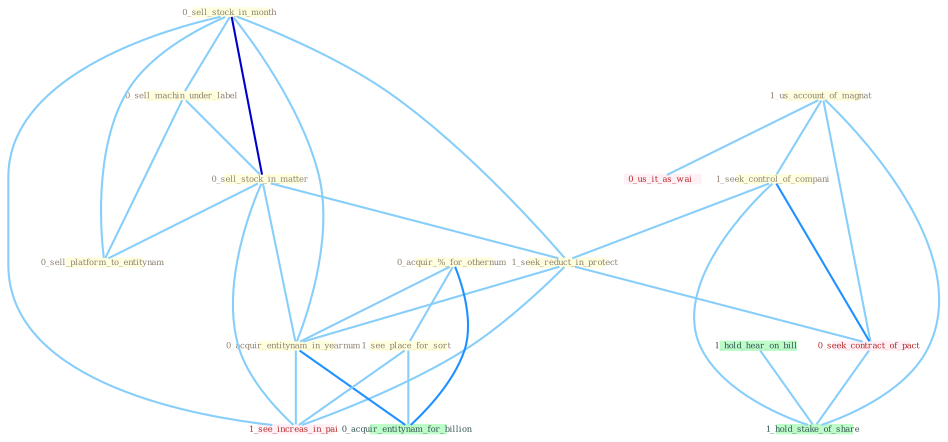 Graph G{ 
    node
    [shape=polygon,style=filled,width=.5,height=.06,color="#BDFCC9",fixedsize=true,fontsize=4,
    fontcolor="#2f4f4f"];
    {node
    [color="#ffffe0", fontcolor="#8b7d6b"] "0_sell_stock_in_month " "0_sell_machin_under_label " "1_us_account_of_magnat " "1_seek_control_of_compani " "0_sell_stock_in_matter " "1_seek_reduct_in_protect " "0_acquir_%_for_othernum " "0_sell_platform_to_entitynam " "0_acquir_entitynam_in_yearnum " "1_see_place_for_sort "}
{node [color="#fff0f5", fontcolor="#b22222"] "0_seek_contract_of_pact " "0_us_it_as_wai " "1_see_increas_in_pai "}
edge [color="#B0E2FF"];

	"0_sell_stock_in_month " -- "0_sell_machin_under_label " [w="1", color="#87cefa" ];
	"0_sell_stock_in_month " -- "0_sell_stock_in_matter " [w="3", color="#0000cd" , len=0.6];
	"0_sell_stock_in_month " -- "1_seek_reduct_in_protect " [w="1", color="#87cefa" ];
	"0_sell_stock_in_month " -- "0_sell_platform_to_entitynam " [w="1", color="#87cefa" ];
	"0_sell_stock_in_month " -- "0_acquir_entitynam_in_yearnum " [w="1", color="#87cefa" ];
	"0_sell_stock_in_month " -- "1_see_increas_in_pai " [w="1", color="#87cefa" ];
	"0_sell_machin_under_label " -- "0_sell_stock_in_matter " [w="1", color="#87cefa" ];
	"0_sell_machin_under_label " -- "0_sell_platform_to_entitynam " [w="1", color="#87cefa" ];
	"1_us_account_of_magnat " -- "1_seek_control_of_compani " [w="1", color="#87cefa" ];
	"1_us_account_of_magnat " -- "0_seek_contract_of_pact " [w="1", color="#87cefa" ];
	"1_us_account_of_magnat " -- "0_us_it_as_wai " [w="1", color="#87cefa" ];
	"1_us_account_of_magnat " -- "1_hold_stake_of_share " [w="1", color="#87cefa" ];
	"1_seek_control_of_compani " -- "1_seek_reduct_in_protect " [w="1", color="#87cefa" ];
	"1_seek_control_of_compani " -- "0_seek_contract_of_pact " [w="2", color="#1e90ff" , len=0.8];
	"1_seek_control_of_compani " -- "1_hold_stake_of_share " [w="1", color="#87cefa" ];
	"0_sell_stock_in_matter " -- "1_seek_reduct_in_protect " [w="1", color="#87cefa" ];
	"0_sell_stock_in_matter " -- "0_sell_platform_to_entitynam " [w="1", color="#87cefa" ];
	"0_sell_stock_in_matter " -- "0_acquir_entitynam_in_yearnum " [w="1", color="#87cefa" ];
	"0_sell_stock_in_matter " -- "1_see_increas_in_pai " [w="1", color="#87cefa" ];
	"1_seek_reduct_in_protect " -- "0_acquir_entitynam_in_yearnum " [w="1", color="#87cefa" ];
	"1_seek_reduct_in_protect " -- "0_seek_contract_of_pact " [w="1", color="#87cefa" ];
	"1_seek_reduct_in_protect " -- "1_see_increas_in_pai " [w="1", color="#87cefa" ];
	"0_acquir_%_for_othernum " -- "0_acquir_entitynam_in_yearnum " [w="1", color="#87cefa" ];
	"0_acquir_%_for_othernum " -- "1_see_place_for_sort " [w="1", color="#87cefa" ];
	"0_acquir_%_for_othernum " -- "0_acquir_entitynam_for_billion " [w="2", color="#1e90ff" , len=0.8];
	"0_acquir_entitynam_in_yearnum " -- "0_acquir_entitynam_for_billion " [w="2", color="#1e90ff" , len=0.8];
	"0_acquir_entitynam_in_yearnum " -- "1_see_increas_in_pai " [w="1", color="#87cefa" ];
	"1_see_place_for_sort " -- "0_acquir_entitynam_for_billion " [w="1", color="#87cefa" ];
	"1_see_place_for_sort " -- "1_see_increas_in_pai " [w="1", color="#87cefa" ];
	"0_seek_contract_of_pact " -- "1_hold_stake_of_share " [w="1", color="#87cefa" ];
	"1_hold_hear_on_bill " -- "1_hold_stake_of_share " [w="1", color="#87cefa" ];
}